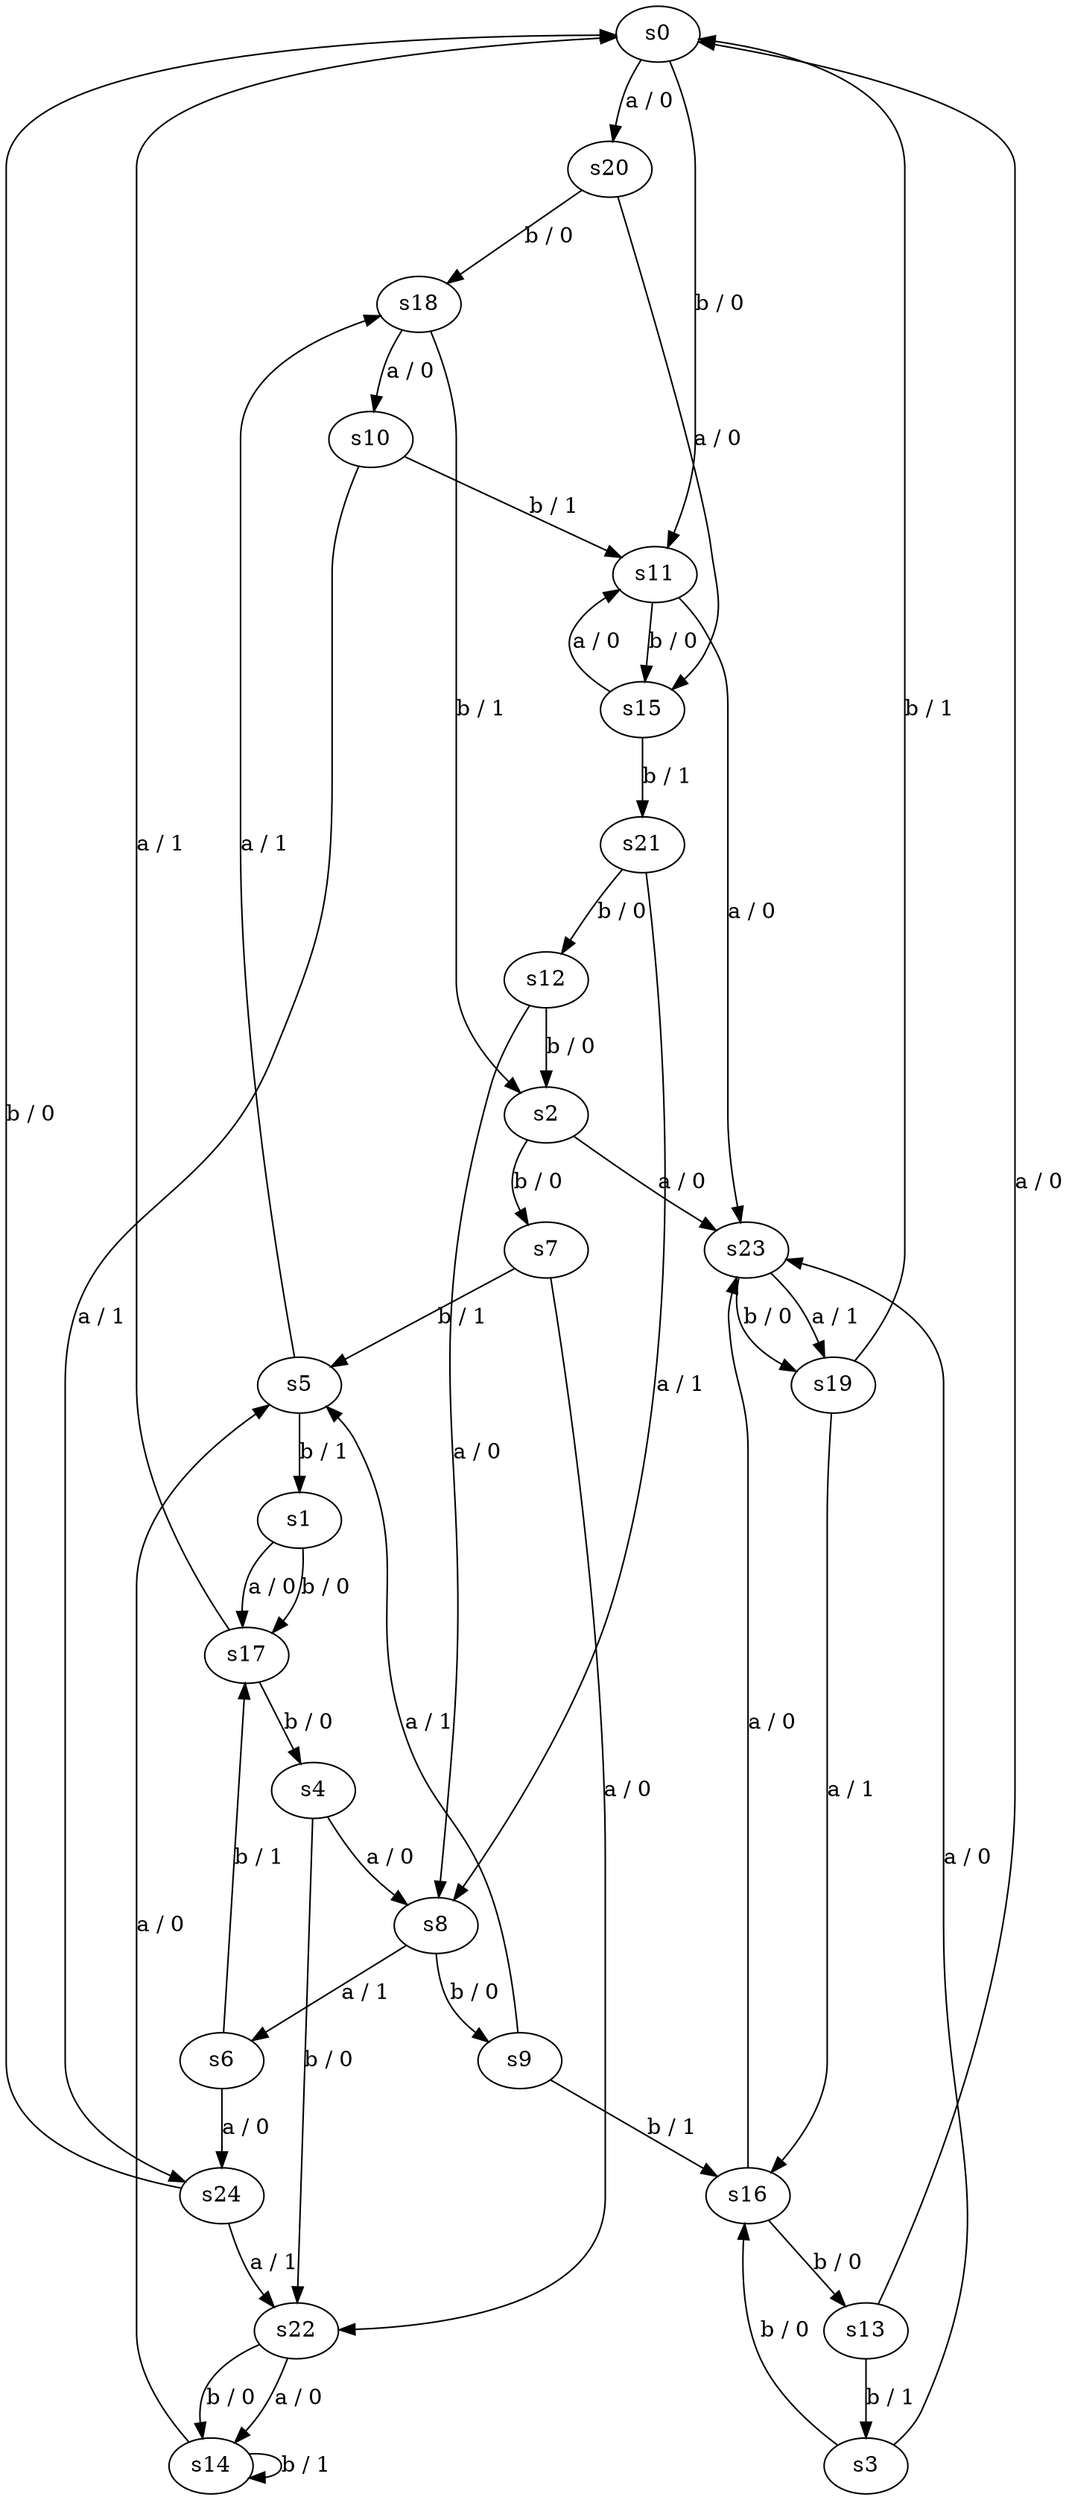 digraph distinguishable {
	s0 -> s20 [label="a / 0"];
	s1 -> s17 [label="a / 0"];
	s2 -> s23 [label="a / 0"];
	s3 -> s23 [label="a / 0"];
	s4 -> s8 [label="a / 0"];
	s5 -> s18 [label="a / 1"];
	s6 -> s24 [label="a / 0"];
	s7 -> s22 [label="a / 0"];
	s8 -> s6 [label="a / 1"];
	s9 -> s5 [label="a / 1"];
	s10 -> s24 [label="a / 1"];
	s11 -> s23 [label="a / 0"];
	s12 -> s8 [label="a / 0"];
	s13 -> s0 [label="a / 0"];
	s14 -> s5 [label="a / 0"];
	s15 -> s11 [label="a / 0"];
	s16 -> s23 [label="a / 0"];
	s17 -> s0 [label="a / 1"];
	s18 -> s10 [label="a / 0"];
	s19 -> s16 [label="a / 1"];
	s20 -> s15 [label="a / 0"];
	s21 -> s8 [label="a / 1"];
	s22 -> s14 [label="a / 0"];
	s23 -> s19 [label="a / 1"];
	s24 -> s22 [label="a / 1"];

	s0 -> s11 [label="b / 0"];
	s1 -> s17 [label="b / 0"];
	s2 -> s7 [label="b / 0"];
	s3 -> s16 [label="b / 0"];
	s4 -> s22 [label="b / 0"];
	s5 -> s1 [label="b / 1"];
	s6 -> s17 [label="b / 1"];
	s7 -> s5 [label="b / 1"];
	s8 -> s9 [label="b / 0"];
	s9 -> s16 [label="b / 1"];
	s10 -> s11 [label="b / 1"];
	s11 -> s15 [label="b / 0"];
	s12 -> s2 [label="b / 0"];
	s13 -> s3 [label="b / 1"];
	s14 -> s14 [label="b / 1"];
	s15 -> s21 [label="b / 1"];
	s16 -> s13 [label="b / 0"];
	s17 -> s4 [label="b / 0"];
	s18 -> s2 [label="b / 1"];
	s19 -> s0 [label="b / 1"];
	s20 -> s18 [label="b / 0"];
	s21 -> s12 [label="b / 0"];
	s22 -> s14 [label="b / 0"];
	s23 -> s19 [label="b / 0"];
	s24 -> s0 [label="b / 0"];
}